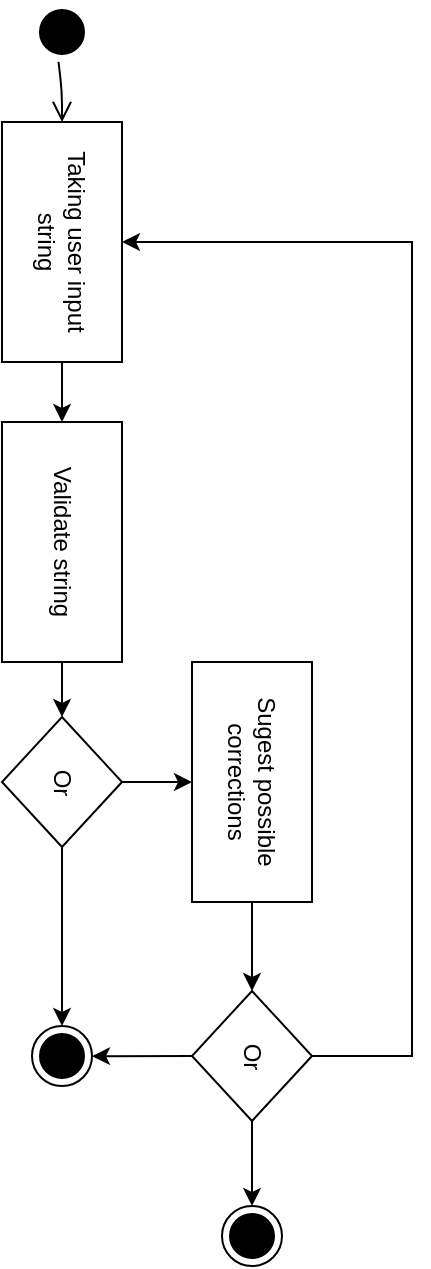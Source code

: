 <mxfile version="13.7.7" type="device"><diagram id="Auah-79pA2oji1AD_LIi" name="Page-1"><mxGraphModel dx="1422" dy="831" grid="1" gridSize="10" guides="1" tooltips="1" connect="1" arrows="1" fold="1" page="1" pageScale="1" pageWidth="827" pageHeight="1169" math="0" shadow="0"><root><mxCell id="0"/><mxCell id="1" parent="0"/><mxCell id="G7GYzGsNrLjptyAJFhJw-5" value="" style="ellipse;html=1;shape=startState;fillColor=#000000;strokeColor=#000000;rotation=90;" parent="1" vertex="1"><mxGeometry x="90" y="20" width="30" height="30" as="geometry"/></mxCell><mxCell id="G7GYzGsNrLjptyAJFhJw-6" value="" style="edgeStyle=orthogonalEdgeStyle;html=1;verticalAlign=bottom;endArrow=open;endSize=8;strokeColor=#000000;rotation=90;" parent="1" source="G7GYzGsNrLjptyAJFhJw-5" target="G7GYzGsNrLjptyAJFhJw-10" edge="1"><mxGeometry relative="1" as="geometry"><mxPoint x="105" y="130" as="targetPoint"/></mxGeometry></mxCell><mxCell id="G7GYzGsNrLjptyAJFhJw-8" value="" style="ellipse;html=1;shape=endState;fillColor=#000000;strokeColor=#000000;rotation=90;" parent="1" vertex="1"><mxGeometry x="90" y="532" width="30" height="30" as="geometry"/></mxCell><mxCell id="G7GYzGsNrLjptyAJFhJw-12" value="" style="edgeStyle=orthogonalEdgeStyle;rounded=0;orthogonalLoop=1;jettySize=auto;html=1;strokeColor=#000000;rotation=90;" parent="1" source="G7GYzGsNrLjptyAJFhJw-10" target="G7GYzGsNrLjptyAJFhJw-11" edge="1"><mxGeometry relative="1" as="geometry"/></mxCell><mxCell id="G7GYzGsNrLjptyAJFhJw-10" value="Taking user input string" style="rounded=0;whiteSpace=wrap;html=1;strokeColor=#000000;fillColor=#FFFFFF;rotation=90;" parent="1" vertex="1"><mxGeometry x="45" y="110" width="120" height="60" as="geometry"/></mxCell><mxCell id="G7GYzGsNrLjptyAJFhJw-18" style="edgeStyle=orthogonalEdgeStyle;rounded=0;orthogonalLoop=1;jettySize=auto;html=1;strokeColor=#000000;rotation=90;" parent="1" source="G7GYzGsNrLjptyAJFhJw-11" target="G7GYzGsNrLjptyAJFhJw-17" edge="1"><mxGeometry relative="1" as="geometry"/></mxCell><mxCell id="G7GYzGsNrLjptyAJFhJw-11" value="Validate string" style="rounded=0;whiteSpace=wrap;html=1;strokeColor=#000000;fillColor=#FFFFFF;rotation=90;" parent="1" vertex="1"><mxGeometry x="45" y="260" width="120" height="60" as="geometry"/></mxCell><mxCell id="G7GYzGsNrLjptyAJFhJw-19" style="edgeStyle=orthogonalEdgeStyle;rounded=0;orthogonalLoop=1;jettySize=auto;html=1;strokeColor=#000000;rotation=90;" parent="1" source="G7GYzGsNrLjptyAJFhJw-17" target="G7GYzGsNrLjptyAJFhJw-8" edge="1"><mxGeometry relative="1" as="geometry"/></mxCell><mxCell id="G7GYzGsNrLjptyAJFhJw-23" style="edgeStyle=orthogonalEdgeStyle;rounded=0;orthogonalLoop=1;jettySize=auto;html=1;strokeColor=#000000;rotation=90;" parent="1" source="G7GYzGsNrLjptyAJFhJw-17" target="G7GYzGsNrLjptyAJFhJw-22" edge="1"><mxGeometry relative="1" as="geometry"/></mxCell><mxCell id="G7GYzGsNrLjptyAJFhJw-17" value="Or" style="rhombus;whiteSpace=wrap;html=1;strokeColor=#000000;fillColor=#FFFFFF;rotation=90;" parent="1" vertex="1"><mxGeometry x="72.5" y="380" width="65" height="60" as="geometry"/></mxCell><mxCell id="0gAD4WfDtLBElWJRwFQZ-2" value="" style="edgeStyle=orthogonalEdgeStyle;rounded=0;orthogonalLoop=1;jettySize=auto;html=1;rotation=90;" parent="1" source="G7GYzGsNrLjptyAJFhJw-22" target="0gAD4WfDtLBElWJRwFQZ-3" edge="1"><mxGeometry relative="1" as="geometry"><mxPoint x="270" y="300" as="targetPoint"/></mxGeometry></mxCell><mxCell id="G7GYzGsNrLjptyAJFhJw-22" value="Sugest possible corrections" style="rounded=0;whiteSpace=wrap;html=1;strokeColor=#000000;fillColor=#FFFFFF;rotation=90;" parent="1" vertex="1"><mxGeometry x="140" y="380" width="120" height="60" as="geometry"/></mxCell><mxCell id="0gAD4WfDtLBElWJRwFQZ-7" value="" style="edgeStyle=orthogonalEdgeStyle;rounded=0;orthogonalLoop=1;jettySize=auto;html=1;rotation=90;" parent="1" source="0gAD4WfDtLBElWJRwFQZ-3" target="0gAD4WfDtLBElWJRwFQZ-9" edge="1"><mxGeometry relative="1" as="geometry"><mxPoint x="382.5" y="282" as="targetPoint"/></mxGeometry></mxCell><mxCell id="0gAD4WfDtLBElWJRwFQZ-10" style="edgeStyle=orthogonalEdgeStyle;rounded=0;orthogonalLoop=1;jettySize=auto;html=1;rotation=90;" parent="1" source="0gAD4WfDtLBElWJRwFQZ-3" target="G7GYzGsNrLjptyAJFhJw-8" edge="1"><mxGeometry relative="1" as="geometry"/></mxCell><mxCell id="pTfb2ukcWZois1sJqDor-2" style="edgeStyle=orthogonalEdgeStyle;rounded=0;orthogonalLoop=1;jettySize=auto;html=1;" edge="1" parent="1" source="0gAD4WfDtLBElWJRwFQZ-3" target="G7GYzGsNrLjptyAJFhJw-10"><mxGeometry relative="1" as="geometry"><mxPoint x="250" y="120" as="targetPoint"/><Array as="points"><mxPoint x="280" y="547"/><mxPoint x="280" y="140"/></Array></mxGeometry></mxCell><mxCell id="0gAD4WfDtLBElWJRwFQZ-3" value="Or" style="rhombus;whiteSpace=wrap;html=1;strokeColor=#000000;fillColor=#FFFFFF;rotation=90;" parent="1" vertex="1"><mxGeometry x="167.5" y="517" width="65" height="60" as="geometry"/></mxCell><mxCell id="0gAD4WfDtLBElWJRwFQZ-9" value="" style="ellipse;html=1;shape=endState;fillColor=#000000;strokeColor=#000000;rotation=90;" parent="1" vertex="1"><mxGeometry x="185" y="622" width="30" height="30" as="geometry"/></mxCell></root></mxGraphModel></diagram></mxfile>